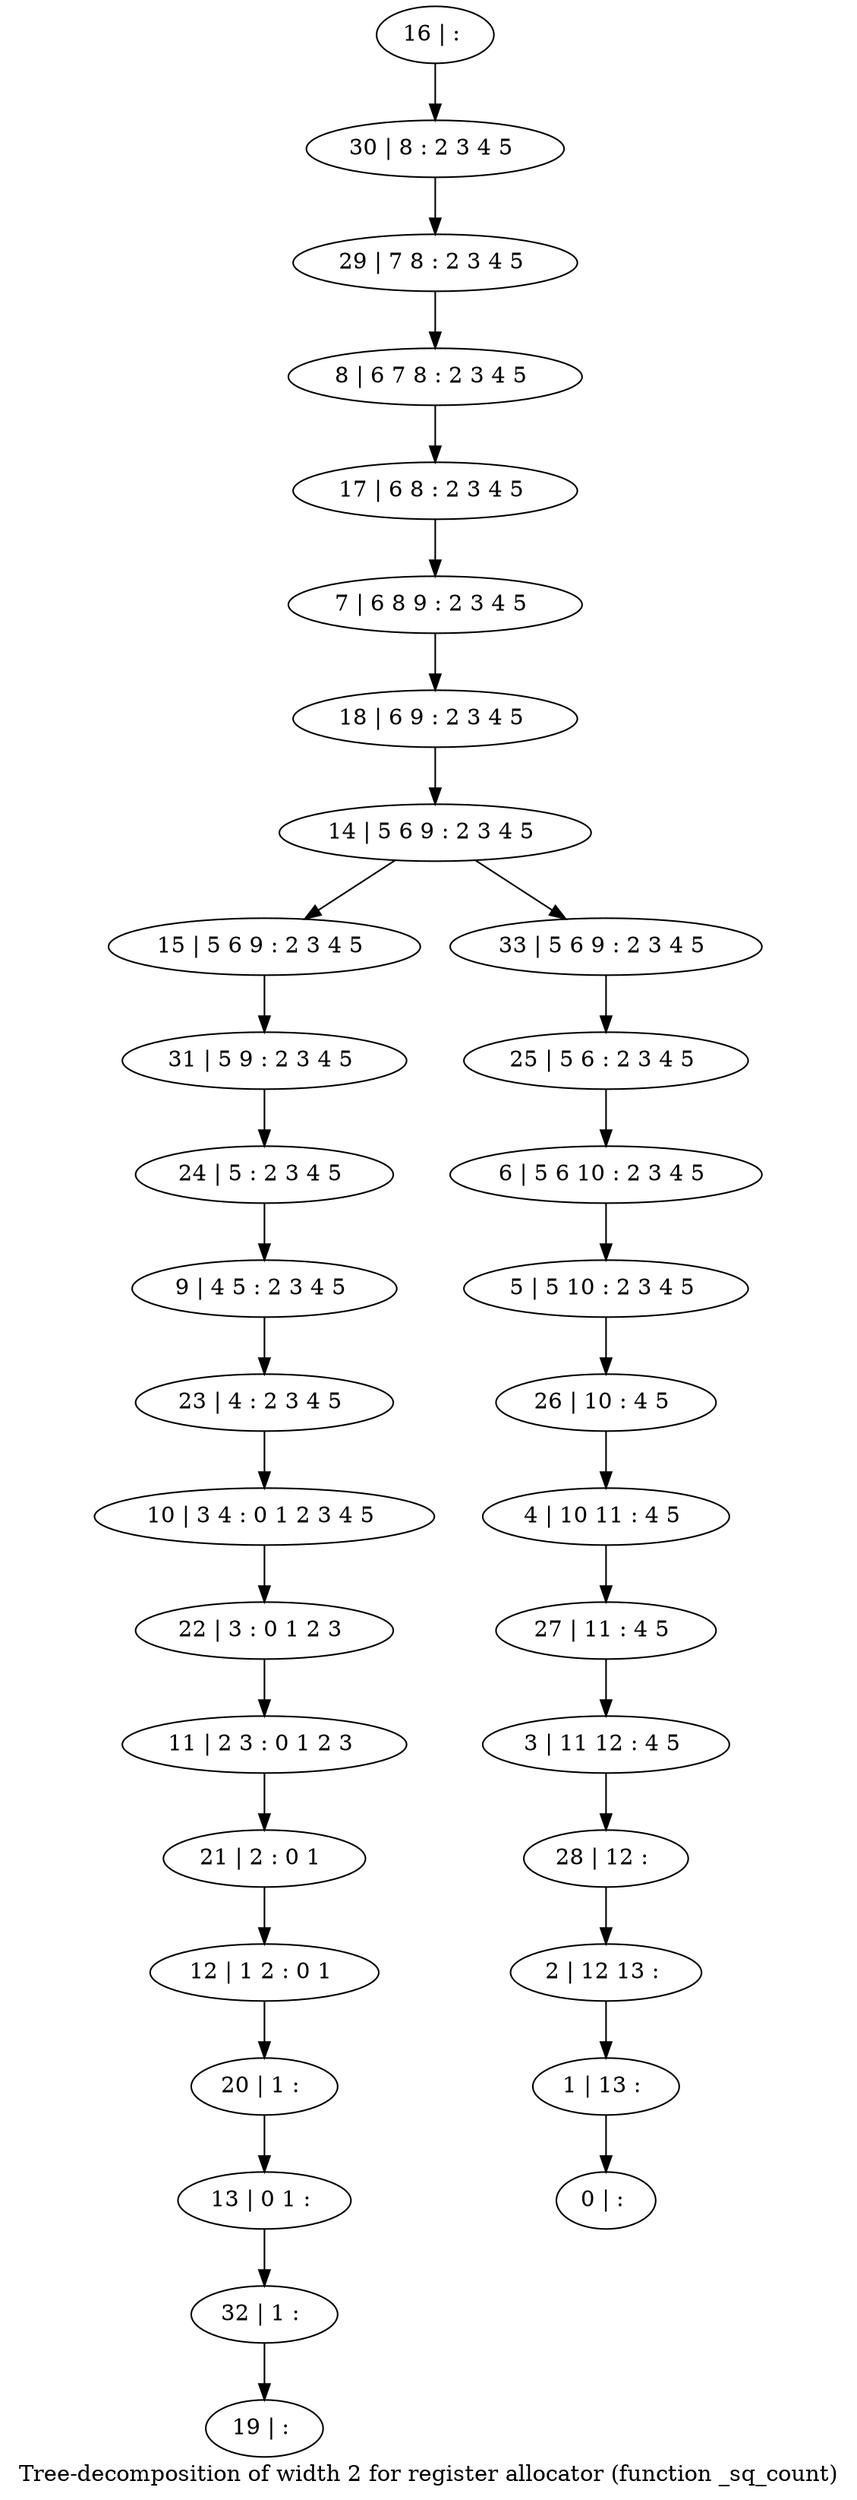 digraph G {
graph [label="Tree-decomposition of width 2 for register allocator (function _sq_count)"]
0[label="0 | : "];
1[label="1 | 13 : "];
2[label="2 | 12 13 : "];
3[label="3 | 11 12 : 4 5 "];
4[label="4 | 10 11 : 4 5 "];
5[label="5 | 5 10 : 2 3 4 5 "];
6[label="6 | 5 6 10 : 2 3 4 5 "];
7[label="7 | 6 8 9 : 2 3 4 5 "];
8[label="8 | 6 7 8 : 2 3 4 5 "];
9[label="9 | 4 5 : 2 3 4 5 "];
10[label="10 | 3 4 : 0 1 2 3 4 5 "];
11[label="11 | 2 3 : 0 1 2 3 "];
12[label="12 | 1 2 : 0 1 "];
13[label="13 | 0 1 : "];
14[label="14 | 5 6 9 : 2 3 4 5 "];
15[label="15 | 5 6 9 : 2 3 4 5 "];
16[label="16 | : "];
17[label="17 | 6 8 : 2 3 4 5 "];
18[label="18 | 6 9 : 2 3 4 5 "];
19[label="19 | : "];
20[label="20 | 1 : "];
21[label="21 | 2 : 0 1 "];
22[label="22 | 3 : 0 1 2 3 "];
23[label="23 | 4 : 2 3 4 5 "];
24[label="24 | 5 : 2 3 4 5 "];
25[label="25 | 5 6 : 2 3 4 5 "];
26[label="26 | 10 : 4 5 "];
27[label="27 | 11 : 4 5 "];
28[label="28 | 12 : "];
29[label="29 | 7 8 : 2 3 4 5 "];
30[label="30 | 8 : 2 3 4 5 "];
31[label="31 | 5 9 : 2 3 4 5 "];
32[label="32 | 1 : "];
33[label="33 | 5 6 9 : 2 3 4 5 "];
20->13 ;
12->20 ;
21->12 ;
11->21 ;
22->11 ;
10->22 ;
23->10 ;
9->23 ;
24->9 ;
31->24 ;
15->31 ;
32->19 ;
13->32 ;
16->30 ;
30->29 ;
29->8 ;
8->17 ;
17->7 ;
7->18 ;
18->14 ;
25->6 ;
6->5 ;
5->26 ;
26->4 ;
4->27 ;
27->3 ;
3->28 ;
28->2 ;
2->1 ;
1->0 ;
33->25 ;
14->15 ;
14->33 ;
}
